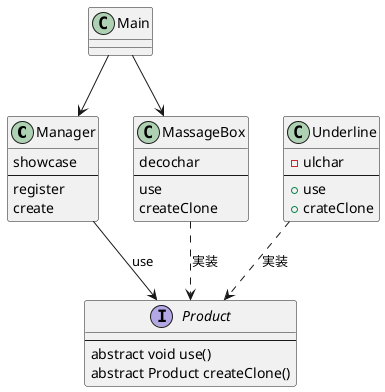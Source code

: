 @startuml

class Manager{
    showcase
    ---
    register
    create
}

interface Product{
---
    abstract void use()
    abstract Product createClone()
}

class MassageBox{
    decochar
    ---
    use
    createClone
}

class Underline{
    - ulchar
    ---
    + use
    + crateClone
}

class Main{
}

Manager -->Product:use
MassageBox ..>Product:実装
Underline ..>Product:実装
Main -->Manager
Main -->MassageBox

@enduml